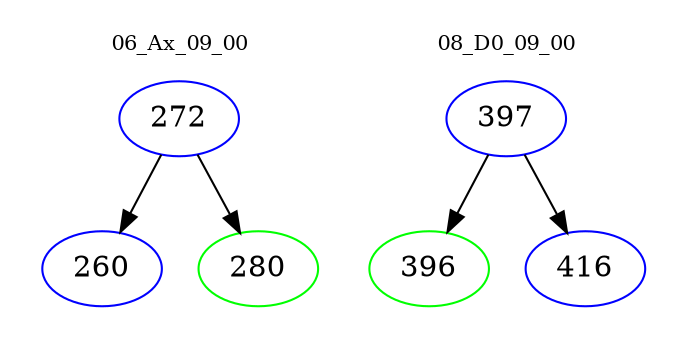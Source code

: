 digraph{
subgraph cluster_0 {
color = white
label = "06_Ax_09_00";
fontsize=10;
T0_272 [label="272", color="blue"]
T0_272 -> T0_260 [color="black"]
T0_260 [label="260", color="blue"]
T0_272 -> T0_280 [color="black"]
T0_280 [label="280", color="green"]
}
subgraph cluster_1 {
color = white
label = "08_D0_09_00";
fontsize=10;
T1_397 [label="397", color="blue"]
T1_397 -> T1_396 [color="black"]
T1_396 [label="396", color="green"]
T1_397 -> T1_416 [color="black"]
T1_416 [label="416", color="blue"]
}
}
